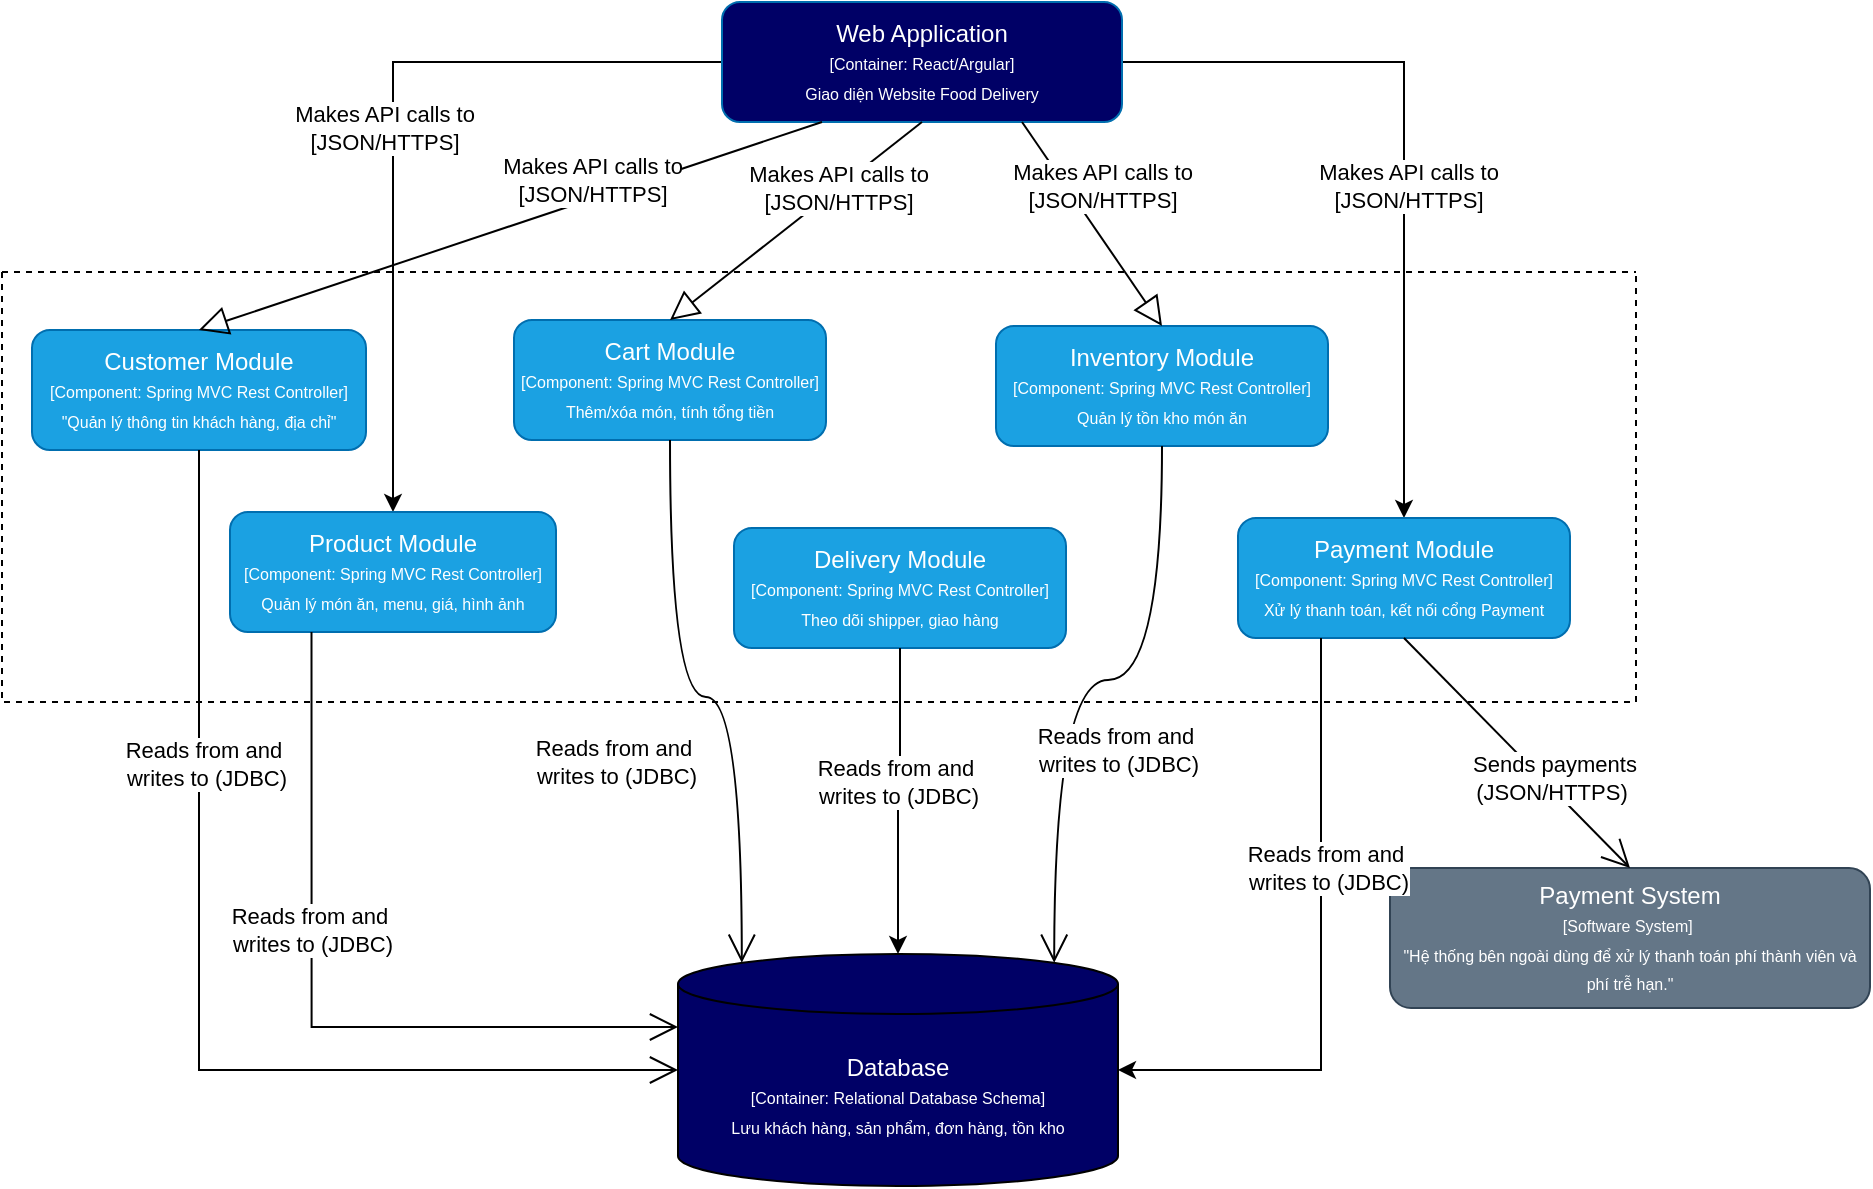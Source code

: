 <mxfile version="28.2.5" pages="2">
  <diagram name="Page-1" id="b5b7bab2-c9e2-2cf4-8b2a-24fd1a2a6d21">
    <mxGraphModel grid="0" page="0" gridSize="10" guides="1" tooltips="1" connect="1" arrows="1" fold="1" pageScale="1" pageWidth="827" pageHeight="1169" background="none" math="0" shadow="0">
      <root>
        <mxCell id="0" />
        <mxCell id="1" parent="0" />
        <mxCell id="M3g7Yx8pp8hThjQ15Plq-14" style="edgeStyle=orthogonalEdgeStyle;rounded=0;orthogonalLoop=1;jettySize=auto;html=1;entryX=0.5;entryY=0;entryDx=0;entryDy=0;" edge="1" parent="1" source="WxuDUXIUg6ZILzP7e0HZ-1" target="M3g7Yx8pp8hThjQ15Plq-6">
          <mxGeometry relative="1" as="geometry" />
        </mxCell>
        <mxCell id="M3g7Yx8pp8hThjQ15Plq-15" style="edgeStyle=orthogonalEdgeStyle;rounded=0;orthogonalLoop=1;jettySize=auto;html=1;entryX=0.5;entryY=0;entryDx=0;entryDy=0;" edge="1" parent="1" source="WxuDUXIUg6ZILzP7e0HZ-1" target="M3g7Yx8pp8hThjQ15Plq-8">
          <mxGeometry relative="1" as="geometry" />
        </mxCell>
        <mxCell id="WxuDUXIUg6ZILzP7e0HZ-1" value="Web Application&lt;div&gt;&lt;font style=&quot;font-size: 8px;&quot;&gt;[Container: React/Argular]&lt;/font&gt;&lt;/div&gt;&lt;div&gt;&lt;font style=&quot;font-size: 8px;&quot;&gt;Giao diện Website Food Delivery&lt;/font&gt;&lt;/div&gt;" style="rounded=1;whiteSpace=wrap;html=1;fillColor=#000066;fontColor=#ffffff;strokeColor=#006EAF;" vertex="1" parent="1">
          <mxGeometry x="412" y="430" width="200" height="60" as="geometry" />
        </mxCell>
        <mxCell id="WxuDUXIUg6ZILzP7e0HZ-2" value="" style="swimlane;startSize=0;dashed=1;" vertex="1" parent="1">
          <mxGeometry x="52" y="565" width="817" height="215" as="geometry" />
        </mxCell>
        <mxCell id="WxuDUXIUg6ZILzP7e0HZ-3" value="Customer Module&lt;div&gt;&lt;font style=&quot;font-size: 8px;&quot;&gt;[Component: Spring MVC Rest Controller]&lt;/font&gt;&lt;/div&gt;&lt;div&gt;&lt;font style=&quot;font-size: 8px;&quot;&gt;&quot;Quản lý thông tin khách hàng, địa chỉ&quot;&lt;/font&gt;&lt;/div&gt;" style="rounded=1;whiteSpace=wrap;html=1;fillColor=#1ba1e2;fontColor=#ffffff;strokeColor=#006EAF;" vertex="1" parent="WxuDUXIUg6ZILzP7e0HZ-2">
          <mxGeometry x="15" y="29" width="167" height="60" as="geometry" />
        </mxCell>
        <mxCell id="WxuDUXIUg6ZILzP7e0HZ-5" value="Cart Module&lt;div&gt;&lt;font style=&quot;font-size: 8px;&quot;&gt;[Component: Spring MVC Rest Controller]&lt;/font&gt;&lt;/div&gt;&lt;div&gt;&lt;font style=&quot;font-size: 8px;&quot;&gt;Thêm/xóa món, tính tổng tiền&lt;/font&gt;&lt;/div&gt;" style="rounded=1;whiteSpace=wrap;html=1;fillColor=#1ba1e2;fontColor=#ffffff;strokeColor=#006EAF;" vertex="1" parent="WxuDUXIUg6ZILzP7e0HZ-2">
          <mxGeometry x="256" y="24" width="156" height="60" as="geometry" />
        </mxCell>
        <mxCell id="WxuDUXIUg6ZILzP7e0HZ-6" value="Inventory Module&lt;div&gt;&lt;font style=&quot;font-size: 8px;&quot;&gt;[Component: Spring MVC Rest Controller]&lt;/font&gt;&lt;/div&gt;&lt;div&gt;&lt;font style=&quot;font-size: 8px;&quot;&gt;Quản lý tồn kho món ăn&lt;/font&gt;&lt;/div&gt;" style="rounded=1;whiteSpace=wrap;html=1;fillColor=#1ba1e2;fontColor=#ffffff;strokeColor=#006EAF;" vertex="1" parent="WxuDUXIUg6ZILzP7e0HZ-2">
          <mxGeometry x="497" y="27" width="166" height="60" as="geometry" />
        </mxCell>
        <mxCell id="M3g7Yx8pp8hThjQ15Plq-6" value="Product Module&lt;div&gt;&lt;font style=&quot;font-size: 8px;&quot;&gt;[Component: Spring MVC Rest Controller]&lt;/font&gt;&lt;/div&gt;&lt;div&gt;&lt;font style=&quot;font-size: 8px;&quot;&gt;Quản lý món ăn, menu, giá, hình ảnh&lt;/font&gt;&lt;/div&gt;" style="rounded=1;whiteSpace=wrap;html=1;fillColor=#1ba1e2;fontColor=#ffffff;strokeColor=#006EAF;" vertex="1" parent="WxuDUXIUg6ZILzP7e0HZ-2">
          <mxGeometry x="114" y="120" width="163" height="60" as="geometry" />
        </mxCell>
        <mxCell id="M3g7Yx8pp8hThjQ15Plq-7" value="Delivery Module&lt;div&gt;&lt;font style=&quot;font-size: 8px;&quot;&gt;[Component: Spring MVC Rest Controller]&lt;/font&gt;&lt;/div&gt;&lt;div&gt;&lt;font style=&quot;font-size: 8px;&quot;&gt;Theo dõi shipper, giao hàng&lt;/font&gt;&lt;/div&gt;" style="rounded=1;whiteSpace=wrap;html=1;fillColor=#1ba1e2;fontColor=#ffffff;strokeColor=#006EAF;" vertex="1" parent="WxuDUXIUg6ZILzP7e0HZ-2">
          <mxGeometry x="366" y="128" width="166" height="60" as="geometry" />
        </mxCell>
        <mxCell id="M3g7Yx8pp8hThjQ15Plq-8" value="Payment Module&lt;div&gt;&lt;font style=&quot;font-size: 8px;&quot;&gt;[Component: Spring MVC Rest Controller]&lt;/font&gt;&lt;/div&gt;&lt;div&gt;&lt;font style=&quot;font-size: 8px;&quot;&gt;Xử lý thanh toán, kết nối cổng Payment&lt;/font&gt;&lt;/div&gt;" style="rounded=1;whiteSpace=wrap;html=1;fillColor=#1ba1e2;fontColor=#ffffff;strokeColor=#006EAF;" vertex="1" parent="WxuDUXIUg6ZILzP7e0HZ-2">
          <mxGeometry x="618" y="123" width="166" height="60" as="geometry" />
        </mxCell>
        <mxCell id="WxuDUXIUg6ZILzP7e0HZ-7" value="&lt;font&gt;Payment System&lt;/font&gt;&lt;div&gt;&lt;font style=&quot;font-size: 8px;&quot;&gt;[Software System]&amp;nbsp;&lt;/font&gt;&lt;/div&gt;&lt;div&gt;&lt;font style=&quot;font-size: 8px;&quot;&gt;&quot;Hệ thống bên ngoài dùng để xử lý thanh toán phí thành viên và phí trễ hạn.&quot;&lt;/font&gt;&lt;/div&gt;" style="rounded=1;whiteSpace=wrap;html=1;fillColor=#647687;strokeColor=#314354;fontColor=#ffffff;" vertex="1" parent="1">
          <mxGeometry x="746" y="863" width="240" height="70" as="geometry" />
        </mxCell>
        <mxCell id="WxuDUXIUg6ZILzP7e0HZ-8" value="&lt;font style=&quot;color: rgb(255, 255, 255);&quot;&gt;Database&lt;/font&gt;&lt;div&gt;&lt;font style=&quot;font-size: 8px; color: rgb(255, 255, 255);&quot;&gt;[Container: Relational Database Schema]&lt;/font&gt;&lt;/div&gt;&lt;div&gt;&lt;font color=&quot;#ffffff&quot;&gt;&lt;span style=&quot;font-size: 8px;&quot;&gt;Lưu khách hàng, sản phẩm, đơn hàng, tồn kho&lt;/span&gt;&lt;/font&gt;&lt;/div&gt;" style="shape=cylinder3;whiteSpace=wrap;html=1;boundedLbl=1;backgroundOutline=1;size=15;fillColor=#000066;" vertex="1" parent="1">
          <mxGeometry x="390" y="906" width="220" height="116" as="geometry" />
        </mxCell>
        <mxCell id="WxuDUXIUg6ZILzP7e0HZ-11" value="" style="endArrow=block;endFill=0;endSize=12;html=1;rounded=0;exitX=0.25;exitY=1;exitDx=0;exitDy=0;entryX=0.5;entryY=0;entryDx=0;entryDy=0;" edge="1" parent="1" source="WxuDUXIUg6ZILzP7e0HZ-1" target="WxuDUXIUg6ZILzP7e0HZ-3">
          <mxGeometry width="160" relative="1" as="geometry">
            <mxPoint x="380" y="700" as="sourcePoint" />
            <mxPoint x="540" y="700" as="targetPoint" />
          </mxGeometry>
        </mxCell>
        <mxCell id="WxuDUXIUg6ZILzP7e0HZ-12" value="Makes API calls to&lt;div&gt;[JSON/HTTPS]&lt;/div&gt;" style="edgeLabel;html=1;align=center;verticalAlign=middle;resizable=0;points=[];" vertex="1" connectable="0" parent="WxuDUXIUg6ZILzP7e0HZ-11">
          <mxGeometry x="-0.151" y="5" relative="1" as="geometry">
            <mxPoint x="15" y="-20" as="offset" />
          </mxGeometry>
        </mxCell>
        <mxCell id="WxuDUXIUg6ZILzP7e0HZ-13" value="" style="endArrow=block;endFill=0;endSize=12;html=1;rounded=0;exitX=0.5;exitY=1;exitDx=0;exitDy=0;entryX=0.5;entryY=0;entryDx=0;entryDy=0;" edge="1" parent="1" source="WxuDUXIUg6ZILzP7e0HZ-1" target="WxuDUXIUg6ZILzP7e0HZ-5">
          <mxGeometry width="160" relative="1" as="geometry">
            <mxPoint x="380" y="700" as="sourcePoint" />
            <mxPoint x="540" y="700" as="targetPoint" />
          </mxGeometry>
        </mxCell>
        <mxCell id="WxuDUXIUg6ZILzP7e0HZ-14" value="Makes API calls to&lt;div&gt;[JSON/HTTPS]&lt;/div&gt;" style="edgeLabel;html=1;align=center;verticalAlign=middle;resizable=0;points=[];" vertex="1" connectable="0" parent="WxuDUXIUg6ZILzP7e0HZ-13">
          <mxGeometry x="-0.338" y="-1" relative="1" as="geometry">
            <mxPoint y="1" as="offset" />
          </mxGeometry>
        </mxCell>
        <mxCell id="WxuDUXIUg6ZILzP7e0HZ-15" value="" style="endArrow=block;endFill=0;endSize=12;html=1;rounded=0;exitX=0.75;exitY=1;exitDx=0;exitDy=0;entryX=0.5;entryY=0;entryDx=0;entryDy=0;" edge="1" parent="1" source="WxuDUXIUg6ZILzP7e0HZ-1" target="WxuDUXIUg6ZILzP7e0HZ-6">
          <mxGeometry width="160" relative="1" as="geometry">
            <mxPoint x="380" y="700" as="sourcePoint" />
            <mxPoint x="540" y="700" as="targetPoint" />
          </mxGeometry>
        </mxCell>
        <mxCell id="WxuDUXIUg6ZILzP7e0HZ-16" value="Makes API calls to&lt;div&gt;[JSON/HTTPS]&lt;/div&gt;" style="edgeLabel;html=1;align=center;verticalAlign=middle;resizable=0;points=[];" vertex="1" connectable="0" parent="WxuDUXIUg6ZILzP7e0HZ-15">
          <mxGeometry x="-0.416" y="-3" relative="1" as="geometry">
            <mxPoint x="22" as="offset" />
          </mxGeometry>
        </mxCell>
        <mxCell id="WxuDUXIUg6ZILzP7e0HZ-19" value="" style="endArrow=open;endFill=1;endSize=12;html=1;rounded=0;exitX=0.5;exitY=1;exitDx=0;exitDy=0;entryX=0;entryY=0.5;entryDx=0;entryDy=0;entryPerimeter=0;edgeStyle=orthogonalEdgeStyle;" edge="1" parent="1" source="WxuDUXIUg6ZILzP7e0HZ-3" target="WxuDUXIUg6ZILzP7e0HZ-8">
          <mxGeometry width="160" relative="1" as="geometry">
            <mxPoint x="231.5" y="860" as="sourcePoint" />
            <mxPoint x="540" y="900" as="targetPoint" />
          </mxGeometry>
        </mxCell>
        <mxCell id="WxuDUXIUg6ZILzP7e0HZ-20" value="Reads from and&amp;nbsp;&lt;div&gt;writes to (JDBC)&lt;/div&gt;" style="edgeLabel;html=1;align=center;verticalAlign=middle;resizable=0;points=[];" vertex="1" connectable="0" parent="WxuDUXIUg6ZILzP7e0HZ-19">
          <mxGeometry x="-0.221" relative="1" as="geometry">
            <mxPoint x="3" y="-57" as="offset" />
          </mxGeometry>
        </mxCell>
        <mxCell id="WxuDUXIUg6ZILzP7e0HZ-21" value="" style="endArrow=open;endFill=1;endSize=12;html=1;rounded=0;exitX=0.5;exitY=1;exitDx=0;exitDy=0;entryX=0.145;entryY=0;entryDx=0;entryDy=4.35;entryPerimeter=0;edgeStyle=orthogonalEdgeStyle;curved=1;" edge="1" parent="1" source="WxuDUXIUg6ZILzP7e0HZ-5" target="WxuDUXIUg6ZILzP7e0HZ-8">
          <mxGeometry width="160" relative="1" as="geometry">
            <mxPoint x="380" y="900" as="sourcePoint" />
            <mxPoint x="540" y="900" as="targetPoint" />
          </mxGeometry>
        </mxCell>
        <mxCell id="WxuDUXIUg6ZILzP7e0HZ-23" value="Reads from and&amp;nbsp;&lt;div&gt;writes to (JDBC)&lt;/div&gt;" style="edgeLabel;html=1;align=center;verticalAlign=middle;resizable=0;points=[];" vertex="1" connectable="0" parent="WxuDUXIUg6ZILzP7e0HZ-21">
          <mxGeometry x="0.237" y="3" relative="1" as="geometry">
            <mxPoint x="-66" y="13" as="offset" />
          </mxGeometry>
        </mxCell>
        <mxCell id="WxuDUXIUg6ZILzP7e0HZ-22" value="" style="endArrow=open;endFill=1;endSize=12;html=1;rounded=0;exitX=0.5;exitY=1;exitDx=0;exitDy=0;entryX=0.855;entryY=0;entryDx=0;entryDy=4.35;entryPerimeter=0;edgeStyle=orthogonalEdgeStyle;curved=1;" edge="1" parent="1" source="WxuDUXIUg6ZILzP7e0HZ-6" target="WxuDUXIUg6ZILzP7e0HZ-8">
          <mxGeometry width="160" relative="1" as="geometry">
            <mxPoint x="380" y="900" as="sourcePoint" />
            <mxPoint x="540" y="900" as="targetPoint" />
            <Array as="points">
              <mxPoint x="632" y="769" />
              <mxPoint x="578" y="769" />
            </Array>
          </mxGeometry>
        </mxCell>
        <mxCell id="WxuDUXIUg6ZILzP7e0HZ-24" value="Reads from and&amp;nbsp;&lt;div&gt;writes to (JDBC)&lt;/div&gt;" style="edgeLabel;html=1;align=center;verticalAlign=middle;resizable=0;points=[];" vertex="1" connectable="0" parent="WxuDUXIUg6ZILzP7e0HZ-22">
          <mxGeometry x="0.226" y="2" relative="1" as="geometry">
            <mxPoint x="30" y="14" as="offset" />
          </mxGeometry>
        </mxCell>
        <mxCell id="WxuDUXIUg6ZILzP7e0HZ-25" value="" style="endArrow=open;endFill=1;endSize=12;html=1;rounded=0;entryX=0.5;entryY=0;entryDx=0;entryDy=0;exitX=0.5;exitY=1;exitDx=0;exitDy=0;" edge="1" parent="1" source="M3g7Yx8pp8hThjQ15Plq-8" target="WxuDUXIUg6ZILzP7e0HZ-7">
          <mxGeometry width="160" relative="1" as="geometry">
            <mxPoint x="380" y="900" as="sourcePoint" />
            <mxPoint x="540" y="900" as="targetPoint" />
          </mxGeometry>
        </mxCell>
        <mxCell id="WxuDUXIUg6ZILzP7e0HZ-27" value="Sends payments&lt;div&gt;(JSON/HTTPS)&amp;nbsp;&lt;/div&gt;" style="edgeLabel;html=1;align=center;verticalAlign=middle;resizable=0;points=[];" vertex="1" connectable="0" parent="WxuDUXIUg6ZILzP7e0HZ-25">
          <mxGeometry x="0.263" y="4" relative="1" as="geometry">
            <mxPoint as="offset" />
          </mxGeometry>
        </mxCell>
        <mxCell id="M3g7Yx8pp8hThjQ15Plq-9" value="" style="endArrow=open;endFill=1;endSize=12;html=1;rounded=0;exitX=0.25;exitY=1;exitDx=0;exitDy=0;entryX=0;entryY=0;entryDx=0;entryDy=36.5;entryPerimeter=0;edgeStyle=orthogonalEdgeStyle;" edge="1" parent="1" source="M3g7Yx8pp8hThjQ15Plq-6" target="WxuDUXIUg6ZILzP7e0HZ-8">
          <mxGeometry width="160" relative="1" as="geometry">
            <mxPoint x="195" y="824" as="sourcePoint" />
            <mxPoint x="482" y="1134" as="targetPoint" />
          </mxGeometry>
        </mxCell>
        <mxCell id="M3g7Yx8pp8hThjQ15Plq-10" value="Reads from and&amp;nbsp;&lt;div&gt;writes to (JDBC)&lt;/div&gt;" style="edgeLabel;html=1;align=center;verticalAlign=middle;resizable=0;points=[];" connectable="0" vertex="1" parent="M3g7Yx8pp8hThjQ15Plq-9">
          <mxGeometry x="-0.221" relative="1" as="geometry">
            <mxPoint as="offset" />
          </mxGeometry>
        </mxCell>
        <mxCell id="M3g7Yx8pp8hThjQ15Plq-11" style="edgeStyle=orthogonalEdgeStyle;rounded=0;orthogonalLoop=1;jettySize=auto;html=1;entryX=0.5;entryY=0;entryDx=0;entryDy=0;entryPerimeter=0;" edge="1" parent="1" source="M3g7Yx8pp8hThjQ15Plq-7" target="WxuDUXIUg6ZILzP7e0HZ-8">
          <mxGeometry relative="1" as="geometry" />
        </mxCell>
        <mxCell id="M3g7Yx8pp8hThjQ15Plq-12" value="Reads from and&amp;nbsp;&lt;div&gt;writes to (JDBC)&lt;/div&gt;" style="edgeLabel;html=1;align=center;verticalAlign=middle;resizable=0;points=[];" connectable="0" vertex="1" parent="1">
          <mxGeometry x="500" y="820" as="geometry" />
        </mxCell>
        <mxCell id="M3g7Yx8pp8hThjQ15Plq-16" value="Makes API calls to&lt;div&gt;[JSON/HTTPS]&lt;/div&gt;" style="edgeLabel;html=1;align=center;verticalAlign=middle;resizable=0;points=[];" connectable="0" vertex="1" parent="1">
          <mxGeometry x="817" y="526" as="geometry">
            <mxPoint x="-62" y="-4" as="offset" />
          </mxGeometry>
        </mxCell>
        <mxCell id="M3g7Yx8pp8hThjQ15Plq-17" value="Makes API calls to&lt;div&gt;[JSON/HTTPS]&lt;/div&gt;" style="edgeLabel;html=1;align=center;verticalAlign=middle;resizable=0;points=[];" connectable="0" vertex="1" parent="1">
          <mxGeometry x="243" y="493" as="geometry" />
        </mxCell>
        <mxCell id="M3g7Yx8pp8hThjQ15Plq-18" style="edgeStyle=orthogonalEdgeStyle;rounded=0;orthogonalLoop=1;jettySize=auto;html=1;exitX=0.25;exitY=1;exitDx=0;exitDy=0;entryX=1;entryY=0.5;entryDx=0;entryDy=0;entryPerimeter=0;" edge="1" parent="1" source="M3g7Yx8pp8hThjQ15Plq-8" target="WxuDUXIUg6ZILzP7e0HZ-8">
          <mxGeometry relative="1" as="geometry" />
        </mxCell>
        <mxCell id="M3g7Yx8pp8hThjQ15Plq-19" value="Reads from and&amp;nbsp;&lt;div&gt;writes to (JDBC)&lt;/div&gt;" style="edgeLabel;html=1;align=center;verticalAlign=middle;resizable=0;points=[];" connectable="0" vertex="1" parent="1">
          <mxGeometry x="715" y="863" as="geometry" />
        </mxCell>
      </root>
    </mxGraphModel>
  </diagram>
  <diagram name="Copy of Page-1" id="96r_NYbL6KYQXGSconf_">
    <mxGraphModel grid="0" page="0" gridSize="10" guides="1" tooltips="1" connect="1" arrows="1" fold="1" pageScale="1" pageWidth="827" pageHeight="1169" background="none" math="0" shadow="0">
      <root>
        <mxCell id="6QFclzTr3CKxpT0HyFuL-0" />
        <mxCell id="6QFclzTr3CKxpT0HyFuL-1" parent="6QFclzTr3CKxpT0HyFuL-0" />
        <mxCell id="6QFclzTr3CKxpT0HyFuL-2" value="Web Application&lt;div&gt;&lt;font style=&quot;font-size: 8px;&quot;&gt;[Container: React/Argular]&lt;/font&gt;&lt;/div&gt;&lt;div&gt;&lt;font style=&quot;font-size: 8px;&quot;&gt;&quot;Giao diện trên trình duyệt cho người đọc và thủ thư&quot;&lt;/font&gt;&lt;/div&gt;" style="rounded=1;whiteSpace=wrap;html=1;fillColor=#000066;fontColor=#ffffff;strokeColor=#006EAF;" parent="6QFclzTr3CKxpT0HyFuL-1" vertex="1">
          <mxGeometry x="412" y="430" width="200" height="60" as="geometry" />
        </mxCell>
        <mxCell id="6QFclzTr3CKxpT0HyFuL-3" value="" style="swimlane;startSize=0;dashed=1;" parent="6QFclzTr3CKxpT0HyFuL-1" vertex="1">
          <mxGeometry x="34" y="560" width="956" height="350" as="geometry" />
        </mxCell>
        <mxCell id="6QFclzTr3CKxpT0HyFuL-4" value="Account Management Module&lt;div&gt;&lt;font style=&quot;font-size: 8px;&quot;&gt;[Component: Spring MVC Rest Controller]&lt;/font&gt;&lt;/div&gt;&lt;div&gt;&lt;font style=&quot;font-size: 8px;&quot;&gt;&quot;Quản lý thông tin tài khoản: đăng nhập, đăng ký, đổi mật khẩu, lịch sử mượn sách.&quot;&lt;/font&gt;&lt;/div&gt;" style="rounded=1;whiteSpace=wrap;html=1;fillColor=#1ba1e2;fontColor=#ffffff;strokeColor=#006EAF;" parent="6QFclzTr3CKxpT0HyFuL-3" vertex="1">
          <mxGeometry x="56" y="60" width="230" height="60" as="geometry" />
        </mxCell>
        <mxCell id="6QFclzTr3CKxpT0HyFuL-5" value="Security Component&lt;div&gt;&lt;font style=&quot;font-size: 8px;&quot;&gt;[Component: Spring Bean&lt;/font&gt;]&lt;/div&gt;&lt;div&gt;&lt;font style=&quot;font-size: 8px;&quot;&gt;&quot;Cung cấp chức năng bảo mật: xác thực, phân quyền, quản lý phiên đăng nhập, mã hóa mật khẩu.&quot;&lt;/font&gt;&lt;/div&gt;" style="rounded=1;whiteSpace=wrap;html=1;fillColor=#1ba1e2;fontColor=#ffffff;strokeColor=#006EAF;" parent="6QFclzTr3CKxpT0HyFuL-3" vertex="1">
          <mxGeometry x="40" y="240" width="315" height="60" as="geometry" />
        </mxCell>
        <mxCell id="6QFclzTr3CKxpT0HyFuL-6" value="Borrow/Return Module&lt;div&gt;&lt;font style=&quot;font-size: 8px;&quot;&gt;[Component: Spring MVC Rest Controller]&lt;/font&gt;&lt;/div&gt;&lt;div&gt;&lt;font style=&quot;font-size: 8px;&quot;&gt;&quot;Xử lý yêu cầu mượn sách, trả sách, gia hạn, kiểm tra trạng thái sách.&quot;&lt;/font&gt;&lt;/div&gt;" style="rounded=1;whiteSpace=wrap;html=1;fillColor=#1ba1e2;fontColor=#ffffff;strokeColor=#006EAF;" parent="6QFclzTr3CKxpT0HyFuL-3" vertex="1">
          <mxGeometry x="357" y="60" width="240" height="60" as="geometry" />
        </mxCell>
        <mxCell id="6QFclzTr3CKxpT0HyFuL-7" value="Search Module&lt;div&gt;&lt;font style=&quot;font-size: 8px;&quot;&gt;[Component: Spring MVC Rest Controller]&lt;/font&gt;&lt;/div&gt;&lt;div&gt;&lt;font style=&quot;font-size: 8px;&quot;&gt;&quot;Cho phép tìm kiếm sách theo tên, tác giả, thể loại, tình trạng (còn/mượn).&quot;&lt;/font&gt;&lt;/div&gt;" style="rounded=1;whiteSpace=wrap;html=1;fillColor=#1ba1e2;fontColor=#ffffff;strokeColor=#006EAF;" parent="6QFclzTr3CKxpT0HyFuL-3" vertex="1">
          <mxGeometry x="666" y="60" width="250" height="60" as="geometry" />
        </mxCell>
        <mxCell id="6QFclzTr3CKxpT0HyFuL-8" value="Use" style="endArrow=open;endSize=12;dashed=1;html=1;rounded=0;exitX=0.5;exitY=1;exitDx=0;exitDy=0;entryX=0.5;entryY=0;entryDx=0;entryDy=0;" parent="6QFclzTr3CKxpT0HyFuL-3" source="6QFclzTr3CKxpT0HyFuL-4" target="6QFclzTr3CKxpT0HyFuL-5" edge="1">
          <mxGeometry width="160" relative="1" as="geometry">
            <mxPoint x="346" y="140" as="sourcePoint" />
            <mxPoint x="506" y="140" as="targetPoint" />
          </mxGeometry>
        </mxCell>
        <mxCell id="6QFclzTr3CKxpT0HyFuL-9" value="&lt;font&gt;Payment System&lt;/font&gt;&lt;div&gt;&lt;font style=&quot;font-size: 8px;&quot;&gt;[Software System]&amp;nbsp;&lt;/font&gt;&lt;/div&gt;&lt;div&gt;&lt;font style=&quot;font-size: 8px;&quot;&gt;&quot;Hệ thống bên ngoài dùng để xử lý thanh toán phí thành viên và phí trễ hạn.&quot;&lt;/font&gt;&lt;/div&gt;" style="rounded=1;whiteSpace=wrap;html=1;fillColor=#647687;strokeColor=#314354;fontColor=#ffffff;" parent="6QFclzTr3CKxpT0HyFuL-1" vertex="1">
          <mxGeometry x="740" y="950" width="240" height="70" as="geometry" />
        </mxCell>
        <mxCell id="6QFclzTr3CKxpT0HyFuL-10" value="&lt;font style=&quot;color: rgb(255, 255, 255);&quot;&gt;Database&lt;/font&gt;&lt;div&gt;&lt;font style=&quot;font-size: 8px; color: rgb(255, 255, 255);&quot;&gt;[Container: Relational Database Schema]&lt;/font&gt;&lt;/div&gt;&lt;div&gt;&lt;font style=&quot;font-size: 8px; color: rgb(255, 255, 255);&quot;&gt;&quot;Lưu trữ thông tin người đọc, sách, thủ thư, giao dịch mượn trả, phí trễ hạn.&quot;&lt;/font&gt;&lt;/div&gt;" style="shape=cylinder3;whiteSpace=wrap;html=1;boundedLbl=1;backgroundOutline=1;size=15;fillColor=#000066;" parent="6QFclzTr3CKxpT0HyFuL-1" vertex="1">
          <mxGeometry x="299" y="960" width="230" height="120" as="geometry" />
        </mxCell>
        <mxCell id="6QFclzTr3CKxpT0HyFuL-11" value="" style="endArrow=block;dashed=1;endFill=0;endSize=12;html=1;rounded=0;exitX=0.25;exitY=1;exitDx=0;exitDy=0;entryX=0.5;entryY=0;entryDx=0;entryDy=0;" parent="6QFclzTr3CKxpT0HyFuL-1" source="6QFclzTr3CKxpT0HyFuL-2" target="6QFclzTr3CKxpT0HyFuL-4" edge="1">
          <mxGeometry width="160" relative="1" as="geometry">
            <mxPoint x="380" y="700" as="sourcePoint" />
            <mxPoint x="540" y="700" as="targetPoint" />
          </mxGeometry>
        </mxCell>
        <mxCell id="6QFclzTr3CKxpT0HyFuL-12" value="Makes API calls to&lt;div&gt;[JSON/HTTPS]&lt;/div&gt;" style="edgeLabel;html=1;align=center;verticalAlign=middle;resizable=0;points=[];" parent="6QFclzTr3CKxpT0HyFuL-11" vertex="1" connectable="0">
          <mxGeometry x="-0.151" y="5" relative="1" as="geometry">
            <mxPoint x="15" y="-20" as="offset" />
          </mxGeometry>
        </mxCell>
        <mxCell id="6QFclzTr3CKxpT0HyFuL-13" value="" style="endArrow=block;dashed=1;endFill=0;endSize=12;html=1;rounded=0;exitX=0.5;exitY=1;exitDx=0;exitDy=0;entryX=0.5;entryY=0;entryDx=0;entryDy=0;" parent="6QFclzTr3CKxpT0HyFuL-1" source="6QFclzTr3CKxpT0HyFuL-2" target="6QFclzTr3CKxpT0HyFuL-6" edge="1">
          <mxGeometry width="160" relative="1" as="geometry">
            <mxPoint x="380" y="700" as="sourcePoint" />
            <mxPoint x="540" y="700" as="targetPoint" />
          </mxGeometry>
        </mxCell>
        <mxCell id="6QFclzTr3CKxpT0HyFuL-14" value="Makes API calls to&lt;div&gt;[JSON/HTTPS]&lt;/div&gt;" style="edgeLabel;html=1;align=center;verticalAlign=middle;resizable=0;points=[];" parent="6QFclzTr3CKxpT0HyFuL-13" vertex="1" connectable="0">
          <mxGeometry x="-0.338" y="-1" relative="1" as="geometry">
            <mxPoint y="1" as="offset" />
          </mxGeometry>
        </mxCell>
        <mxCell id="6QFclzTr3CKxpT0HyFuL-15" value="" style="endArrow=block;dashed=1;endFill=0;endSize=12;html=1;rounded=0;exitX=0.75;exitY=1;exitDx=0;exitDy=0;entryX=0.5;entryY=0;entryDx=0;entryDy=0;" parent="6QFclzTr3CKxpT0HyFuL-1" source="6QFclzTr3CKxpT0HyFuL-2" target="6QFclzTr3CKxpT0HyFuL-7" edge="1">
          <mxGeometry width="160" relative="1" as="geometry">
            <mxPoint x="380" y="700" as="sourcePoint" />
            <mxPoint x="540" y="700" as="targetPoint" />
          </mxGeometry>
        </mxCell>
        <mxCell id="6QFclzTr3CKxpT0HyFuL-16" value="Makes API calls to&lt;div&gt;[JSON/HTTPS]&lt;/div&gt;" style="edgeLabel;html=1;align=center;verticalAlign=middle;resizable=0;points=[];" parent="6QFclzTr3CKxpT0HyFuL-15" vertex="1" connectable="0">
          <mxGeometry x="-0.416" y="-3" relative="1" as="geometry">
            <mxPoint x="22" as="offset" />
          </mxGeometry>
        </mxCell>
        <mxCell id="6QFclzTr3CKxpT0HyFuL-17" value="" style="endArrow=open;endFill=1;endSize=12;html=1;rounded=0;exitX=0.5;exitY=1;exitDx=0;exitDy=0;entryX=0.5;entryY=0;entryDx=0;entryDy=0;entryPerimeter=0;" parent="6QFclzTr3CKxpT0HyFuL-1" source="6QFclzTr3CKxpT0HyFuL-5" target="6QFclzTr3CKxpT0HyFuL-10" edge="1">
          <mxGeometry width="160" relative="1" as="geometry">
            <mxPoint x="380" y="900" as="sourcePoint" />
            <mxPoint x="540" y="900" as="targetPoint" />
          </mxGeometry>
        </mxCell>
        <mxCell id="6QFclzTr3CKxpT0HyFuL-18" value="Reads from and&amp;nbsp;&lt;div&gt;writes to (JDBC)&lt;/div&gt;" style="edgeLabel;html=1;align=center;verticalAlign=middle;resizable=0;points=[];" parent="6QFclzTr3CKxpT0HyFuL-17" vertex="1" connectable="0">
          <mxGeometry x="-0.221" relative="1" as="geometry">
            <mxPoint as="offset" />
          </mxGeometry>
        </mxCell>
        <mxCell id="6QFclzTr3CKxpT0HyFuL-19" value="" style="endArrow=open;endFill=1;endSize=12;html=1;rounded=0;exitX=0.5;exitY=1;exitDx=0;exitDy=0;entryX=0.722;entryY=-0.002;entryDx=0;entryDy=0;entryPerimeter=0;" parent="6QFclzTr3CKxpT0HyFuL-1" source="6QFclzTr3CKxpT0HyFuL-6" target="6QFclzTr3CKxpT0HyFuL-10" edge="1">
          <mxGeometry width="160" relative="1" as="geometry">
            <mxPoint x="380" y="900" as="sourcePoint" />
            <mxPoint x="540" y="900" as="targetPoint" />
          </mxGeometry>
        </mxCell>
        <mxCell id="6QFclzTr3CKxpT0HyFuL-20" value="Reads from and&amp;nbsp;&lt;div&gt;writes to (JDBC)&lt;/div&gt;" style="edgeLabel;html=1;align=center;verticalAlign=middle;resizable=0;points=[];" parent="6QFclzTr3CKxpT0HyFuL-19" vertex="1" connectable="0">
          <mxGeometry x="0.237" y="3" relative="1" as="geometry">
            <mxPoint as="offset" />
          </mxGeometry>
        </mxCell>
        <mxCell id="6QFclzTr3CKxpT0HyFuL-21" value="" style="endArrow=open;endFill=1;endSize=12;html=1;rounded=0;exitX=0.5;exitY=1;exitDx=0;exitDy=0;entryX=1;entryY=0;entryDx=0;entryDy=15;entryPerimeter=0;" parent="6QFclzTr3CKxpT0HyFuL-1" source="6QFclzTr3CKxpT0HyFuL-7" target="6QFclzTr3CKxpT0HyFuL-10" edge="1">
          <mxGeometry width="160" relative="1" as="geometry">
            <mxPoint x="380" y="900" as="sourcePoint" />
            <mxPoint x="540" y="900" as="targetPoint" />
          </mxGeometry>
        </mxCell>
        <mxCell id="6QFclzTr3CKxpT0HyFuL-22" value="Reads from and&amp;nbsp;&lt;div&gt;writes to (JDBC)&lt;/div&gt;" style="edgeLabel;html=1;align=center;verticalAlign=middle;resizable=0;points=[];" parent="6QFclzTr3CKxpT0HyFuL-21" vertex="1" connectable="0">
          <mxGeometry x="0.226" y="2" relative="1" as="geometry">
            <mxPoint as="offset" />
          </mxGeometry>
        </mxCell>
        <mxCell id="6QFclzTr3CKxpT0HyFuL-23" value="" style="endArrow=open;endFill=1;endSize=12;html=1;rounded=0;entryX=0.5;entryY=0;entryDx=0;entryDy=0;" parent="6QFclzTr3CKxpT0HyFuL-1" target="6QFclzTr3CKxpT0HyFuL-9" edge="1">
          <mxGeometry width="160" relative="1" as="geometry">
            <mxPoint x="569" y="680" as="sourcePoint" />
            <mxPoint x="540" y="900" as="targetPoint" />
          </mxGeometry>
        </mxCell>
        <mxCell id="6QFclzTr3CKxpT0HyFuL-24" value="Sends payments&lt;div&gt;(JSON/HTTPS)&amp;nbsp;&lt;/div&gt;" style="edgeLabel;html=1;align=center;verticalAlign=middle;resizable=0;points=[];" parent="6QFclzTr3CKxpT0HyFuL-23" vertex="1" connectable="0">
          <mxGeometry x="0.263" y="4" relative="1" as="geometry">
            <mxPoint as="offset" />
          </mxGeometry>
        </mxCell>
      </root>
    </mxGraphModel>
  </diagram>
</mxfile>

